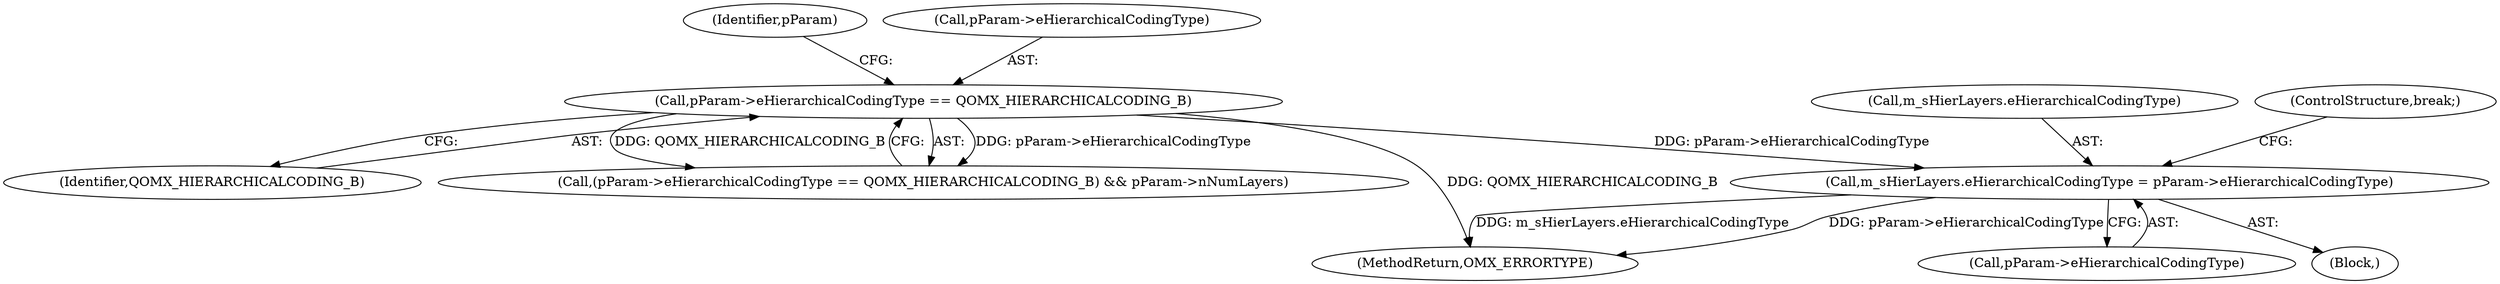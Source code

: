 digraph "0_Android_560ccdb509a7b86186fac0fce1b25bd9a3e6a6e8_7@pointer" {
"1002771" [label="(Call,m_sHierLayers.eHierarchicalCodingType = pParam->eHierarchicalCodingType)"];
"1002753" [label="(Call,pParam->eHierarchicalCodingType == QOMX_HIERARCHICALCODING_B)"];
"1002759" [label="(Identifier,pParam)"];
"1002738" [label="(Block,)"];
"1002772" [label="(Call,m_sHierLayers.eHierarchicalCodingType)"];
"1002752" [label="(Call,(pParam->eHierarchicalCodingType == QOMX_HIERARCHICALCODING_B) && pParam->nNumLayers)"];
"1002757" [label="(Identifier,QOMX_HIERARCHICALCODING_B)"];
"1002771" [label="(Call,m_sHierLayers.eHierarchicalCodingType = pParam->eHierarchicalCodingType)"];
"1002753" [label="(Call,pParam->eHierarchicalCodingType == QOMX_HIERARCHICALCODING_B)"];
"1002913" [label="(MethodReturn,OMX_ERRORTYPE)"];
"1002789" [label="(ControlStructure,break;)"];
"1002754" [label="(Call,pParam->eHierarchicalCodingType)"];
"1002775" [label="(Call,pParam->eHierarchicalCodingType)"];
"1002771" -> "1002738"  [label="AST: "];
"1002771" -> "1002775"  [label="CFG: "];
"1002772" -> "1002771"  [label="AST: "];
"1002775" -> "1002771"  [label="AST: "];
"1002789" -> "1002771"  [label="CFG: "];
"1002771" -> "1002913"  [label="DDG: m_sHierLayers.eHierarchicalCodingType"];
"1002771" -> "1002913"  [label="DDG: pParam->eHierarchicalCodingType"];
"1002753" -> "1002771"  [label="DDG: pParam->eHierarchicalCodingType"];
"1002753" -> "1002752"  [label="AST: "];
"1002753" -> "1002757"  [label="CFG: "];
"1002754" -> "1002753"  [label="AST: "];
"1002757" -> "1002753"  [label="AST: "];
"1002759" -> "1002753"  [label="CFG: "];
"1002752" -> "1002753"  [label="CFG: "];
"1002753" -> "1002913"  [label="DDG: QOMX_HIERARCHICALCODING_B"];
"1002753" -> "1002752"  [label="DDG: pParam->eHierarchicalCodingType"];
"1002753" -> "1002752"  [label="DDG: QOMX_HIERARCHICALCODING_B"];
}
